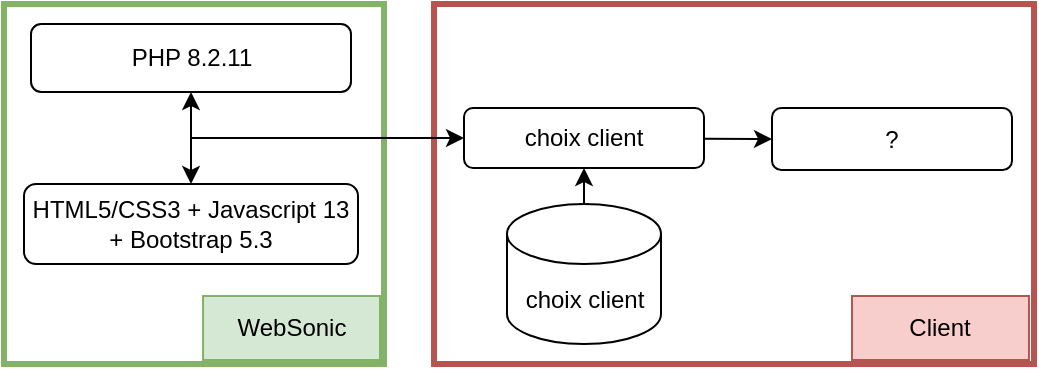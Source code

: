 <mxfile version="22.0.0" type="github">
  <diagram name="Page-1" id="hpzKp1HkdorfMBpC40kj">
    <mxGraphModel dx="1434" dy="726" grid="1" gridSize="10" guides="1" tooltips="1" connect="1" arrows="1" fold="1" page="1" pageScale="1" pageWidth="827" pageHeight="1169" math="0" shadow="0">
      <root>
        <mxCell id="0" />
        <mxCell id="1" parent="0" />
        <mxCell id="CP5m4hqDr0bGd65ETZ_7-1" value="" style="rounded=0;whiteSpace=wrap;html=1;fillColor=none;strokeColor=#82b366;strokeWidth=3;" vertex="1" parent="1">
          <mxGeometry x="30" y="80" width="190" height="180" as="geometry" />
        </mxCell>
        <mxCell id="CP5m4hqDr0bGd65ETZ_7-2" value="WebSonic" style="rounded=0;whiteSpace=wrap;html=1;fillColor=#d5e8d4;strokeColor=#82b366;" vertex="1" parent="1">
          <mxGeometry x="129.519" y="226" width="88.484" height="32" as="geometry" />
        </mxCell>
        <mxCell id="CP5m4hqDr0bGd65ETZ_7-3" value="HTML5/CSS3 + Javascript 13 + Bootstrap 5.3" style="rounded=1;whiteSpace=wrap;html=1;" vertex="1" parent="1">
          <mxGeometry x="40" y="170" width="167" height="40" as="geometry" />
        </mxCell>
        <mxCell id="CP5m4hqDr0bGd65ETZ_7-4" value="PHP 8.2.11" style="rounded=1;whiteSpace=wrap;html=1;" vertex="1" parent="1">
          <mxGeometry x="43.5" y="90" width="160" height="34" as="geometry" />
        </mxCell>
        <mxCell id="CP5m4hqDr0bGd65ETZ_7-5" value="" style="endArrow=classic;startArrow=classic;html=1;rounded=0;exitX=0.5;exitY=0;exitDx=0;exitDy=0;entryX=0.5;entryY=1;entryDx=0;entryDy=0;" edge="1" parent="1" source="CP5m4hqDr0bGd65ETZ_7-3" target="CP5m4hqDr0bGd65ETZ_7-4">
          <mxGeometry width="50" height="50" relative="1" as="geometry">
            <mxPoint x="436" y="294" as="sourcePoint" />
            <mxPoint x="486" y="244" as="targetPoint" />
          </mxGeometry>
        </mxCell>
        <mxCell id="CP5m4hqDr0bGd65ETZ_7-6" value="" style="rounded=0;whiteSpace=wrap;html=1;fillColor=none;strokeColor=#b85450;strokeWidth=3;" vertex="1" parent="1">
          <mxGeometry x="245" y="80" width="300" height="180" as="geometry" />
        </mxCell>
        <mxCell id="CP5m4hqDr0bGd65ETZ_7-7" value="" style="endArrow=classic;html=1;rounded=0;entryX=0;entryY=0.5;entryDx=0;entryDy=0;startArrow=none;startFill=0;endFill=1;" edge="1" parent="1" source="CP5m4hqDr0bGd65ETZ_7-13" target="CP5m4hqDr0bGd65ETZ_7-9">
          <mxGeometry width="50" height="50" relative="1" as="geometry">
            <mxPoint x="130" y="147" as="sourcePoint" />
            <mxPoint x="438" y="147" as="targetPoint" />
          </mxGeometry>
        </mxCell>
        <mxCell id="CP5m4hqDr0bGd65ETZ_7-8" value="Client" style="rounded=0;whiteSpace=wrap;html=1;fillColor=#f8cecc;strokeColor=#b85450;" vertex="1" parent="1">
          <mxGeometry x="453.999" y="226" width="88.484" height="32" as="geometry" />
        </mxCell>
        <mxCell id="CP5m4hqDr0bGd65ETZ_7-9" value="?" style="rounded=1;whiteSpace=wrap;html=1;" vertex="1" parent="1">
          <mxGeometry x="414" y="132" width="120" height="31" as="geometry" />
        </mxCell>
        <mxCell id="CP5m4hqDr0bGd65ETZ_7-10" value="choix client" style="shape=cylinder3;whiteSpace=wrap;html=1;boundedLbl=1;backgroundOutline=1;size=15;" vertex="1" parent="1">
          <mxGeometry x="281.5" y="180" width="77" height="70" as="geometry" />
        </mxCell>
        <mxCell id="CP5m4hqDr0bGd65ETZ_7-11" value="" style="endArrow=none;html=1;rounded=0;entryX=0.5;entryY=0;entryDx=0;entryDy=0;entryPerimeter=0;endFill=0;startArrow=classic;startFill=1;" edge="1" parent="1" source="CP5m4hqDr0bGd65ETZ_7-13" target="CP5m4hqDr0bGd65ETZ_7-10">
          <mxGeometry width="50" height="50" relative="1" as="geometry">
            <mxPoint x="600" y="430" as="sourcePoint" />
            <mxPoint x="650" y="380" as="targetPoint" />
          </mxGeometry>
        </mxCell>
        <mxCell id="CP5m4hqDr0bGd65ETZ_7-12" value="" style="endArrow=classic;html=1;rounded=0;entryX=0;entryY=0.5;entryDx=0;entryDy=0;startArrow=none;startFill=0;endFill=1;" edge="1" parent="1" target="CP5m4hqDr0bGd65ETZ_7-13">
          <mxGeometry width="50" height="50" relative="1" as="geometry">
            <mxPoint x="124" y="147" as="sourcePoint" />
            <mxPoint x="264" y="147" as="targetPoint" />
          </mxGeometry>
        </mxCell>
        <mxCell id="CP5m4hqDr0bGd65ETZ_7-13" value="choix client" style="rounded=1;whiteSpace=wrap;html=1;" vertex="1" parent="1">
          <mxGeometry x="260" y="132" width="120" height="30" as="geometry" />
        </mxCell>
      </root>
    </mxGraphModel>
  </diagram>
</mxfile>
